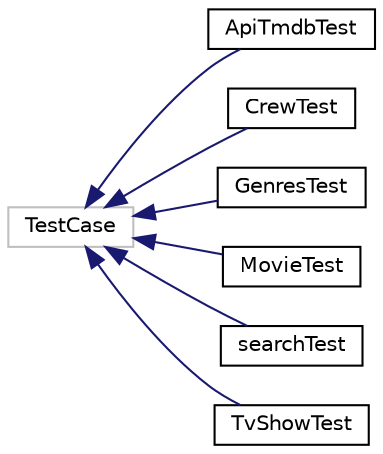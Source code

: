 digraph "Graphical Class Hierarchy"
{
  edge [fontname="Helvetica",fontsize="10",labelfontname="Helvetica",labelfontsize="10"];
  node [fontname="Helvetica",fontsize="10",shape=record];
  rankdir="LR";
  Node23 [label="TestCase",height=0.2,width=0.4,color="grey75", fillcolor="white", style="filled"];
  Node23 -> Node0 [dir="back",color="midnightblue",fontsize="10",style="solid",fontname="Helvetica"];
  Node0 [label="ApiTmdbTest",height=0.2,width=0.4,color="black", fillcolor="white", style="filled",URL="$classApiTmdbTest.html"];
  Node23 -> Node25 [dir="back",color="midnightblue",fontsize="10",style="solid",fontname="Helvetica"];
  Node25 [label="CrewTest",height=0.2,width=0.4,color="black", fillcolor="white", style="filled",URL="$classCrewTest.html"];
  Node23 -> Node26 [dir="back",color="midnightblue",fontsize="10",style="solid",fontname="Helvetica"];
  Node26 [label="GenresTest",height=0.2,width=0.4,color="black", fillcolor="white", style="filled",URL="$classGenresTest.html"];
  Node23 -> Node27 [dir="back",color="midnightblue",fontsize="10",style="solid",fontname="Helvetica"];
  Node27 [label="MovieTest",height=0.2,width=0.4,color="black", fillcolor="white", style="filled",URL="$classMovieTest.html"];
  Node23 -> Node28 [dir="back",color="midnightblue",fontsize="10",style="solid",fontname="Helvetica"];
  Node28 [label="searchTest",height=0.2,width=0.4,color="black", fillcolor="white", style="filled",URL="$classsearchTest.html"];
  Node23 -> Node29 [dir="back",color="midnightblue",fontsize="10",style="solid",fontname="Helvetica"];
  Node29 [label="TvShowTest",height=0.2,width=0.4,color="black", fillcolor="white", style="filled",URL="$classTvShowTest.html"];
}
